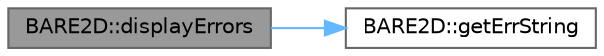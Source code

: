 digraph "BARE2D::displayErrors"
{
 // INTERACTIVE_SVG=YES
 // LATEX_PDF_SIZE
  bgcolor="transparent";
  edge [fontname=Helvetica,fontsize=10,labelfontname=Helvetica,labelfontsize=10];
  node [fontname=Helvetica,fontsize=10,shape=box,height=0.2,width=0.4];
  rankdir="LR";
  Node1 [label="BARE2D::displayErrors",height=0.2,width=0.4,color="gray40", fillcolor="grey60", style="filled", fontcolor="black",tooltip="Displays the latest thrown errors (really just all the thrown errors) in the console."];
  Node1 -> Node2 [color="steelblue1",style="solid"];
  Node2 [label="BARE2D::getErrString",height=0.2,width=0.4,color="grey40", fillcolor="white", style="filled",URL="$namespace_b_a_r_e2_d.html#a7951c5decc1f7edc3c4f78ed2f579c85",tooltip="Returns the string representing/explaining the error that occurred."];
}
